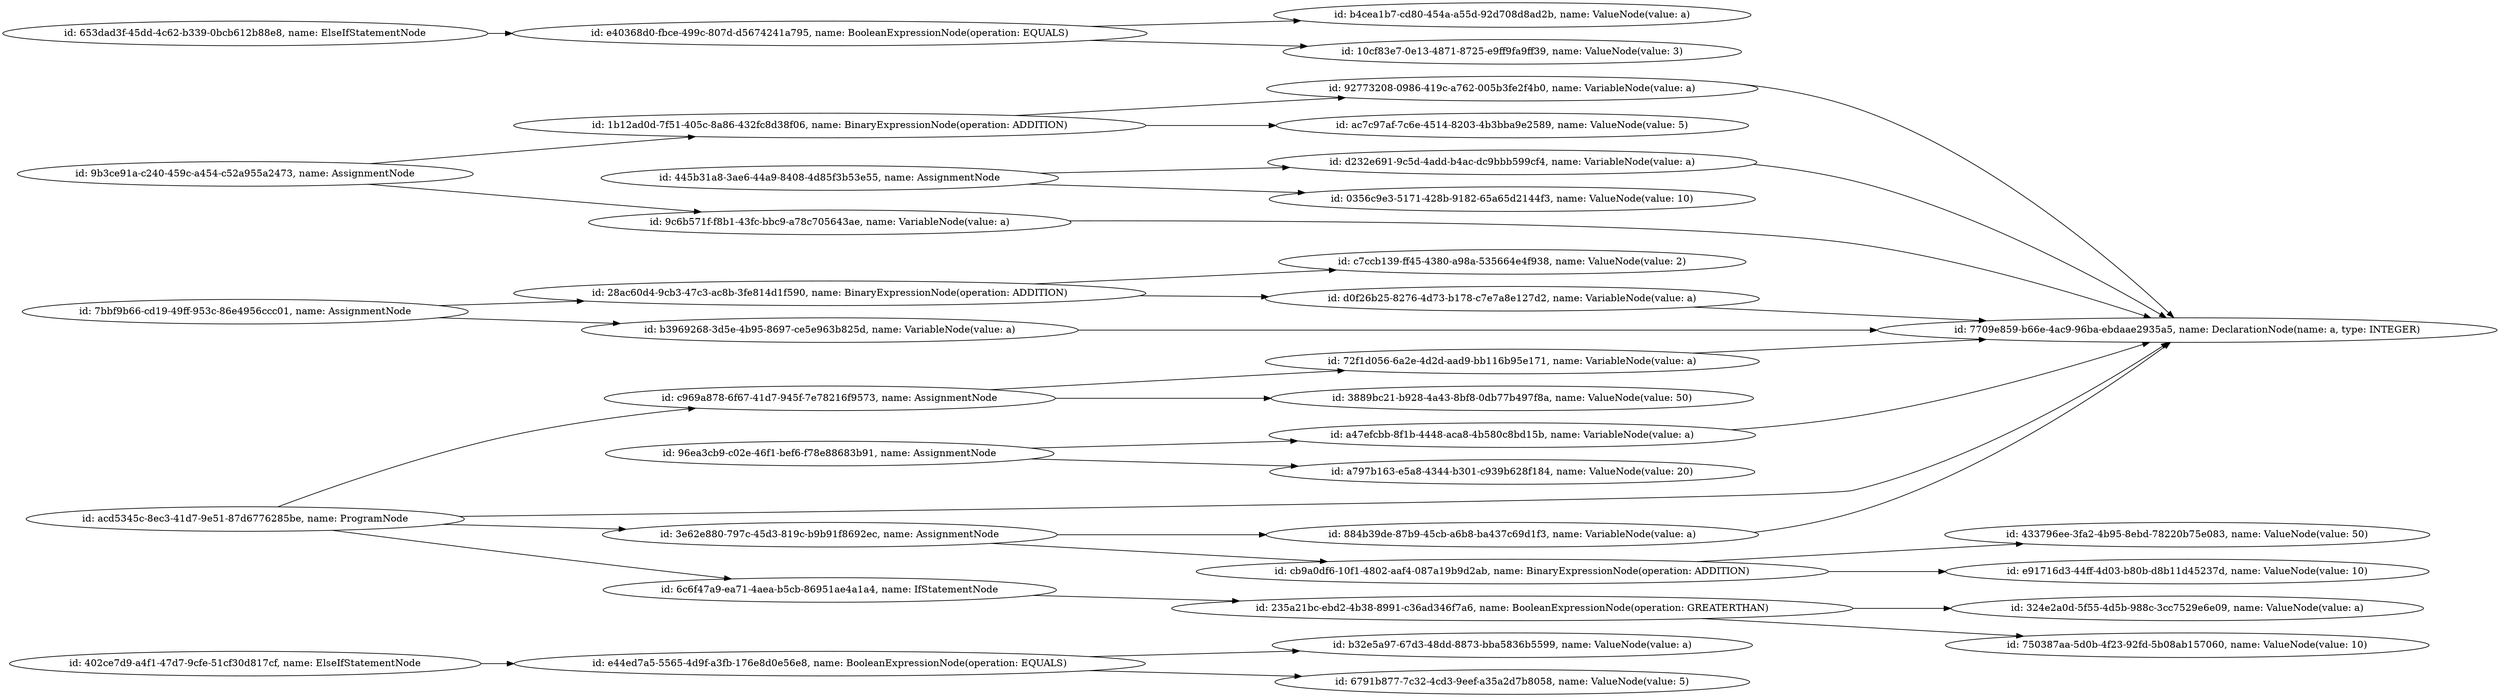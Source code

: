 digraph g {
	rankdir=LR
		"id: e44ed7a5-5565-4d9f-a3fb-176e8d0e56e8, name: BooleanExpressionNode(operation: EQUALS)" -> "id: b32e5a97-67d3-48dd-8873-bba5836b5599, name: ValueNode(value: a)"
		"id: e44ed7a5-5565-4d9f-a3fb-176e8d0e56e8, name: BooleanExpressionNode(operation: EQUALS)" -> "id: 6791b877-7c32-4cd3-9eef-a35a2d7b8058, name: ValueNode(value: 5)"
		"id: d0f26b25-8276-4d73-b178-c7e7a8e127d2, name: VariableNode(value: a)" -> "id: 7709e859-b66e-4ac9-96ba-ebdaae2935a5, name: DeclarationNode(name: a, type: INTEGER)"
		"id: 6c6f47a9-ea71-4aea-b5cb-86951ae4a1a4, name: IfStatementNode" -> "id: 235a21bc-ebd2-4b38-8991-c36ad346f7a6, name: BooleanExpressionNode(operation: GREATERTHAN)"
		"id: e40368d0-fbce-499c-807d-d5674241a795, name: BooleanExpressionNode(operation: EQUALS)" -> "id: b4cea1b7-cd80-454a-a55d-92d708d8ad2b, name: ValueNode(value: a)"
		"id: e40368d0-fbce-499c-807d-d5674241a795, name: BooleanExpressionNode(operation: EQUALS)" -> "id: 10cf83e7-0e13-4871-8725-e9ff9fa9ff39, name: ValueNode(value: 3)"
		"id: cb9a0df6-10f1-4802-aaf4-087a19b9d2ab, name: BinaryExpressionNode(operation: ADDITION)" -> "id: e91716d3-44ff-4d03-b80b-d8b11d45237d, name: ValueNode(value: 10)"
		"id: cb9a0df6-10f1-4802-aaf4-087a19b9d2ab, name: BinaryExpressionNode(operation: ADDITION)" -> "id: 433796ee-3fa2-4b95-8ebd-78220b75e083, name: ValueNode(value: 50)"
		"id: d232e691-9c5d-4add-b4ac-dc9bbb599cf4, name: VariableNode(value: a)" -> "id: 7709e859-b66e-4ac9-96ba-ebdaae2935a5, name: DeclarationNode(name: a, type: INTEGER)"
		"id: 9c6b571f-f8b1-43fc-bbc9-a78c705643ae, name: VariableNode(value: a)" -> "id: 7709e859-b66e-4ac9-96ba-ebdaae2935a5, name: DeclarationNode(name: a, type: INTEGER)"
		"id: 72f1d056-6a2e-4d2d-aad9-bb116b95e171, name: VariableNode(value: a)" -> "id: 7709e859-b66e-4ac9-96ba-ebdaae2935a5, name: DeclarationNode(name: a, type: INTEGER)"
		"id: acd5345c-8ec3-41d7-9e51-87d6776285be, name: ProgramNode" -> "id: 7709e859-b66e-4ac9-96ba-ebdaae2935a5, name: DeclarationNode(name: a, type: INTEGER)"
		"id: acd5345c-8ec3-41d7-9e51-87d6776285be, name: ProgramNode" -> "id: 6c6f47a9-ea71-4aea-b5cb-86951ae4a1a4, name: IfStatementNode"
		"id: acd5345c-8ec3-41d7-9e51-87d6776285be, name: ProgramNode" -> "id: 3e62e880-797c-45d3-819c-b9b91f8692ec, name: AssignmentNode"
		"id: acd5345c-8ec3-41d7-9e51-87d6776285be, name: ProgramNode" -> "id: c969a878-6f67-41d7-945f-7e78216f9573, name: AssignmentNode"
		"id: 884b39de-87b9-45cb-a6b8-ba437c69d1f3, name: VariableNode(value: a)" -> "id: 7709e859-b66e-4ac9-96ba-ebdaae2935a5, name: DeclarationNode(name: a, type: INTEGER)"
		"id: 235a21bc-ebd2-4b38-8991-c36ad346f7a6, name: BooleanExpressionNode(operation: GREATERTHAN)" -> "id: 750387aa-5d0b-4f23-92fd-5b08ab157060, name: ValueNode(value: 10)"
		"id: 235a21bc-ebd2-4b38-8991-c36ad346f7a6, name: BooleanExpressionNode(operation: GREATERTHAN)" -> "id: 324e2a0d-5f55-4d5b-988c-3cc7529e6e09, name: ValueNode(value: a)"
		"id: 28ac60d4-9cb3-47c3-ac8b-3fe814d1f590, name: BinaryExpressionNode(operation: ADDITION)" -> "id: d0f26b25-8276-4d73-b178-c7e7a8e127d2, name: VariableNode(value: a)"
		"id: 28ac60d4-9cb3-47c3-ac8b-3fe814d1f590, name: BinaryExpressionNode(operation: ADDITION)" -> "id: c7ccb139-ff45-4380-a98a-535664e4f938, name: ValueNode(value: 2)"
		"id: b3969268-3d5e-4b95-8697-ce5e963b825d, name: VariableNode(value: a)" -> "id: 7709e859-b66e-4ac9-96ba-ebdaae2935a5, name: DeclarationNode(name: a, type: INTEGER)"
		"id: 92773208-0986-419c-a762-005b3fe2f4b0, name: VariableNode(value: a)" -> "id: 7709e859-b66e-4ac9-96ba-ebdaae2935a5, name: DeclarationNode(name: a, type: INTEGER)"
		"id: 9b3ce91a-c240-459c-a454-c52a955a2473, name: AssignmentNode" -> "id: 1b12ad0d-7f51-405c-8a86-432fc8d38f06, name: BinaryExpressionNode(operation: ADDITION)"
		"id: 9b3ce91a-c240-459c-a454-c52a955a2473, name: AssignmentNode" -> "id: 9c6b571f-f8b1-43fc-bbc9-a78c705643ae, name: VariableNode(value: a)"
		"id: 7bbf9b66-cd19-49ff-953c-86e4956ccc01, name: AssignmentNode" -> "id: b3969268-3d5e-4b95-8697-ce5e963b825d, name: VariableNode(value: a)"
		"id: 7bbf9b66-cd19-49ff-953c-86e4956ccc01, name: AssignmentNode" -> "id: 28ac60d4-9cb3-47c3-ac8b-3fe814d1f590, name: BinaryExpressionNode(operation: ADDITION)"
		"id: 3e62e880-797c-45d3-819c-b9b91f8692ec, name: AssignmentNode" -> "id: cb9a0df6-10f1-4802-aaf4-087a19b9d2ab, name: BinaryExpressionNode(operation: ADDITION)"
		"id: 3e62e880-797c-45d3-819c-b9b91f8692ec, name: AssignmentNode" -> "id: 884b39de-87b9-45cb-a6b8-ba437c69d1f3, name: VariableNode(value: a)"
		"id: a47efcbb-8f1b-4448-aca8-4b580c8bd15b, name: VariableNode(value: a)" -> "id: 7709e859-b66e-4ac9-96ba-ebdaae2935a5, name: DeclarationNode(name: a, type: INTEGER)"
		"id: 1b12ad0d-7f51-405c-8a86-432fc8d38f06, name: BinaryExpressionNode(operation: ADDITION)" -> "id: 92773208-0986-419c-a762-005b3fe2f4b0, name: VariableNode(value: a)"
		"id: 1b12ad0d-7f51-405c-8a86-432fc8d38f06, name: BinaryExpressionNode(operation: ADDITION)" -> "id: ac7c97af-7c6e-4514-8203-4b3bba9e2589, name: ValueNode(value: 5)"
		"id: c969a878-6f67-41d7-945f-7e78216f9573, name: AssignmentNode" -> "id: 3889bc21-b928-4a43-8bf8-0db77b497f8a, name: ValueNode(value: 50)"
		"id: c969a878-6f67-41d7-945f-7e78216f9573, name: AssignmentNode" -> "id: 72f1d056-6a2e-4d2d-aad9-bb116b95e171, name: VariableNode(value: a)"
		"id: 653dad3f-45dd-4c62-b339-0bcb612b88e8, name: ElseIfStatementNode" -> "id: e40368d0-fbce-499c-807d-d5674241a795, name: BooleanExpressionNode(operation: EQUALS)"
		"id: 96ea3cb9-c02e-46f1-bef6-f78e88683b91, name: AssignmentNode" -> "id: a797b163-e5a8-4344-b301-c939b628f184, name: ValueNode(value: 20)"
		"id: 96ea3cb9-c02e-46f1-bef6-f78e88683b91, name: AssignmentNode" -> "id: a47efcbb-8f1b-4448-aca8-4b580c8bd15b, name: VariableNode(value: a)"
		"id: 402ce7d9-a4f1-47d7-9cfe-51cf30d817cf, name: ElseIfStatementNode" -> "id: e44ed7a5-5565-4d9f-a3fb-176e8d0e56e8, name: BooleanExpressionNode(operation: EQUALS)"
		"id: 445b31a8-3ae6-44a9-8408-4d85f3b53e55, name: AssignmentNode" -> "id: d232e691-9c5d-4add-b4ac-dc9bbb599cf4, name: VariableNode(value: a)"
		"id: 445b31a8-3ae6-44a9-8408-4d85f3b53e55, name: AssignmentNode" -> "id: 0356c9e3-5171-428b-9182-65a65d2144f3, name: ValueNode(value: 10)"
}